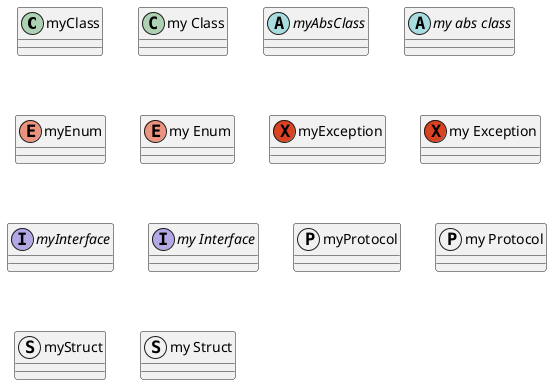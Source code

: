 @startuml "BasicElements"
class myClass
Class "my Class"
abstract class myAbsClass
abstract class "my abs class"
enum myEnum
enum "my Enum"
exception myException
exception "my Exception"
interface myInterface
interface "my Interface"
' metaclass myMetaClass
' metaclass "my Meta Class"
protocol myProtocol
protocol "my Protocol"
' stereotype myStereotype
' stereotype "my Stereotype"
struct myStruct
struct "my Struct"
@enduml